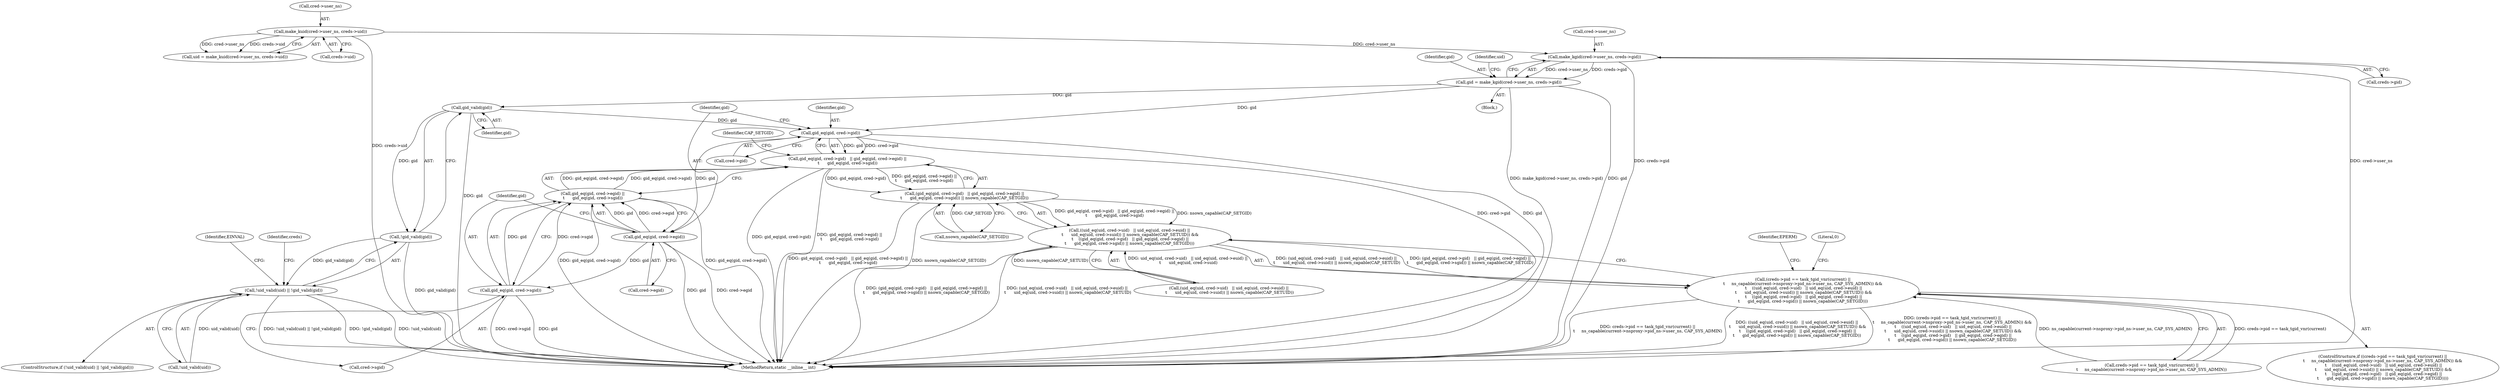 digraph "0_linux_92f28d973cce45ef5823209aab3138eb45d8b349@pointer" {
"1000120" [label="(Call,make_kgid(cred->user_ns, creds->gid))"];
"1000110" [label="(Call,make_kuid(cred->user_ns, creds->uid))"];
"1000118" [label="(Call,gid = make_kgid(cred->user_ns, creds->gid))"];
"1000133" [label="(Call,gid_valid(gid))"];
"1000132" [label="(Call,!gid_valid(gid))"];
"1000128" [label="(Call,!uid_valid(uid) || !gid_valid(gid))"];
"1000179" [label="(Call,gid_eq(gid, cred->gid))"];
"1000178" [label="(Call,gid_eq(gid, cred->gid)   || gid_eq(gid, cred->egid) ||\n\t      gid_eq(gid, cred->sgid))"];
"1000177" [label="(Call,(gid_eq(gid, cred->gid)   || gid_eq(gid, cred->egid) ||\n\t      gid_eq(gid, cred->sgid)) || nsown_capable(CAP_SETGID))"];
"1000156" [label="(Call,((uid_eq(uid, cred->uid)   || uid_eq(uid, cred->euid) ||\n \t      uid_eq(uid, cred->suid)) || nsown_capable(CAP_SETUID)) &&\n \t    ((gid_eq(gid, cred->gid)   || gid_eq(gid, cred->egid) ||\n\t      gid_eq(gid, cred->sgid)) || nsown_capable(CAP_SETGID)))"];
"1000139" [label="(Call,(creds->pid == task_tgid_vnr(current) ||\n\t     ns_capable(current->nsproxy->pid_ns->user_ns, CAP_SYS_ADMIN)) &&\n \t    ((uid_eq(uid, cred->uid)   || uid_eq(uid, cred->euid) ||\n \t      uid_eq(uid, cred->suid)) || nsown_capable(CAP_SETUID)) &&\n \t    ((gid_eq(gid, cred->gid)   || gid_eq(gid, cred->egid) ||\n\t      gid_eq(gid, cred->sgid)) || nsown_capable(CAP_SETGID)))"];
"1000185" [label="(Call,gid_eq(gid, cred->egid))"];
"1000184" [label="(Call,gid_eq(gid, cred->egid) ||\n\t      gid_eq(gid, cred->sgid))"];
"1000190" [label="(Call,gid_eq(gid, cred->sgid))"];
"1000138" [label="(ControlStructure,if ((creds->pid == task_tgid_vnr(current) ||\n\t     ns_capable(current->nsproxy->pid_ns->user_ns, CAP_SYS_ADMIN)) &&\n \t    ((uid_eq(uid, cred->uid)   || uid_eq(uid, cred->euid) ||\n \t      uid_eq(uid, cred->suid)) || nsown_capable(CAP_SETUID)) &&\n \t    ((gid_eq(gid, cred->gid)   || gid_eq(gid, cred->egid) ||\n\t      gid_eq(gid, cred->sgid)) || nsown_capable(CAP_SETGID))))"];
"1000191" [label="(Identifier,gid)"];
"1000203" [label="(MethodReturn,static __inline__ int)"];
"1000180" [label="(Identifier,gid)"];
"1000195" [label="(Call,nsown_capable(CAP_SETGID))"];
"1000202" [label="(Identifier,EPERM)"];
"1000156" [label="(Call,((uid_eq(uid, cred->uid)   || uid_eq(uid, cred->euid) ||\n \t      uid_eq(uid, cred->suid)) || nsown_capable(CAP_SETUID)) &&\n \t    ((gid_eq(gid, cred->gid)   || gid_eq(gid, cred->egid) ||\n\t      gid_eq(gid, cred->sgid)) || nsown_capable(CAP_SETGID)))"];
"1000177" [label="(Call,(gid_eq(gid, cred->gid)   || gid_eq(gid, cred->egid) ||\n\t      gid_eq(gid, cred->sgid)) || nsown_capable(CAP_SETGID))"];
"1000157" [label="(Call,(uid_eq(uid, cred->uid)   || uid_eq(uid, cred->euid) ||\n \t      uid_eq(uid, cred->suid)) || nsown_capable(CAP_SETUID))"];
"1000127" [label="(ControlStructure,if (!uid_valid(uid) || !gid_valid(gid)))"];
"1000179" [label="(Call,gid_eq(gid, cred->gid))"];
"1000114" [label="(Call,creds->uid)"];
"1000181" [label="(Call,cred->gid)"];
"1000190" [label="(Call,gid_eq(gid, cred->sgid))"];
"1000129" [label="(Call,!uid_valid(uid))"];
"1000110" [label="(Call,make_kuid(cred->user_ns, creds->uid))"];
"1000187" [label="(Call,cred->egid)"];
"1000119" [label="(Identifier,gid)"];
"1000124" [label="(Call,creds->gid)"];
"1000199" [label="(Literal,0)"];
"1000192" [label="(Call,cred->sgid)"];
"1000184" [label="(Call,gid_eq(gid, cred->egid) ||\n\t      gid_eq(gid, cred->sgid))"];
"1000178" [label="(Call,gid_eq(gid, cred->gid)   || gid_eq(gid, cred->egid) ||\n\t      gid_eq(gid, cred->sgid))"];
"1000185" [label="(Call,gid_eq(gid, cred->egid))"];
"1000120" [label="(Call,make_kgid(cred->user_ns, creds->gid))"];
"1000108" [label="(Call,uid = make_kuid(cred->user_ns, creds->uid))"];
"1000131" [label="(Identifier,uid)"];
"1000140" [label="(Call,creds->pid == task_tgid_vnr(current) ||\n\t     ns_capable(current->nsproxy->pid_ns->user_ns, CAP_SYS_ADMIN))"];
"1000134" [label="(Identifier,gid)"];
"1000121" [label="(Call,cred->user_ns)"];
"1000132" [label="(Call,!gid_valid(gid))"];
"1000143" [label="(Identifier,creds)"];
"1000133" [label="(Call,gid_valid(gid))"];
"1000102" [label="(Block,)"];
"1000128" [label="(Call,!uid_valid(uid) || !gid_valid(gid))"];
"1000139" [label="(Call,(creds->pid == task_tgid_vnr(current) ||\n\t     ns_capable(current->nsproxy->pid_ns->user_ns, CAP_SYS_ADMIN)) &&\n \t    ((uid_eq(uid, cred->uid)   || uid_eq(uid, cred->euid) ||\n \t      uid_eq(uid, cred->suid)) || nsown_capable(CAP_SETUID)) &&\n \t    ((gid_eq(gid, cred->gid)   || gid_eq(gid, cred->egid) ||\n\t      gid_eq(gid, cred->sgid)) || nsown_capable(CAP_SETGID)))"];
"1000111" [label="(Call,cred->user_ns)"];
"1000186" [label="(Identifier,gid)"];
"1000118" [label="(Call,gid = make_kgid(cred->user_ns, creds->gid))"];
"1000137" [label="(Identifier,EINVAL)"];
"1000196" [label="(Identifier,CAP_SETGID)"];
"1000120" -> "1000118"  [label="AST: "];
"1000120" -> "1000124"  [label="CFG: "];
"1000121" -> "1000120"  [label="AST: "];
"1000124" -> "1000120"  [label="AST: "];
"1000118" -> "1000120"  [label="CFG: "];
"1000120" -> "1000203"  [label="DDG: cred->user_ns"];
"1000120" -> "1000203"  [label="DDG: creds->gid"];
"1000120" -> "1000118"  [label="DDG: cred->user_ns"];
"1000120" -> "1000118"  [label="DDG: creds->gid"];
"1000110" -> "1000120"  [label="DDG: cred->user_ns"];
"1000110" -> "1000108"  [label="AST: "];
"1000110" -> "1000114"  [label="CFG: "];
"1000111" -> "1000110"  [label="AST: "];
"1000114" -> "1000110"  [label="AST: "];
"1000108" -> "1000110"  [label="CFG: "];
"1000110" -> "1000203"  [label="DDG: creds->uid"];
"1000110" -> "1000108"  [label="DDG: cred->user_ns"];
"1000110" -> "1000108"  [label="DDG: creds->uid"];
"1000118" -> "1000102"  [label="AST: "];
"1000119" -> "1000118"  [label="AST: "];
"1000131" -> "1000118"  [label="CFG: "];
"1000118" -> "1000203"  [label="DDG: gid"];
"1000118" -> "1000203"  [label="DDG: make_kgid(cred->user_ns, creds->gid)"];
"1000118" -> "1000133"  [label="DDG: gid"];
"1000118" -> "1000179"  [label="DDG: gid"];
"1000133" -> "1000132"  [label="AST: "];
"1000133" -> "1000134"  [label="CFG: "];
"1000134" -> "1000133"  [label="AST: "];
"1000132" -> "1000133"  [label="CFG: "];
"1000133" -> "1000203"  [label="DDG: gid"];
"1000133" -> "1000132"  [label="DDG: gid"];
"1000133" -> "1000179"  [label="DDG: gid"];
"1000132" -> "1000128"  [label="AST: "];
"1000128" -> "1000132"  [label="CFG: "];
"1000132" -> "1000203"  [label="DDG: gid_valid(gid)"];
"1000132" -> "1000128"  [label="DDG: gid_valid(gid)"];
"1000128" -> "1000127"  [label="AST: "];
"1000128" -> "1000129"  [label="CFG: "];
"1000129" -> "1000128"  [label="AST: "];
"1000137" -> "1000128"  [label="CFG: "];
"1000143" -> "1000128"  [label="CFG: "];
"1000128" -> "1000203"  [label="DDG: !gid_valid(gid)"];
"1000128" -> "1000203"  [label="DDG: !uid_valid(uid)"];
"1000128" -> "1000203"  [label="DDG: !uid_valid(uid) || !gid_valid(gid)"];
"1000129" -> "1000128"  [label="DDG: uid_valid(uid)"];
"1000179" -> "1000178"  [label="AST: "];
"1000179" -> "1000181"  [label="CFG: "];
"1000180" -> "1000179"  [label="AST: "];
"1000181" -> "1000179"  [label="AST: "];
"1000186" -> "1000179"  [label="CFG: "];
"1000178" -> "1000179"  [label="CFG: "];
"1000179" -> "1000203"  [label="DDG: cred->gid"];
"1000179" -> "1000203"  [label="DDG: gid"];
"1000179" -> "1000178"  [label="DDG: gid"];
"1000179" -> "1000178"  [label="DDG: cred->gid"];
"1000179" -> "1000185"  [label="DDG: gid"];
"1000178" -> "1000177"  [label="AST: "];
"1000178" -> "1000184"  [label="CFG: "];
"1000184" -> "1000178"  [label="AST: "];
"1000196" -> "1000178"  [label="CFG: "];
"1000177" -> "1000178"  [label="CFG: "];
"1000178" -> "1000203"  [label="DDG: gid_eq(gid, cred->gid)"];
"1000178" -> "1000203"  [label="DDG: gid_eq(gid, cred->egid) ||\n\t      gid_eq(gid, cred->sgid)"];
"1000178" -> "1000177"  [label="DDG: gid_eq(gid, cred->gid)"];
"1000178" -> "1000177"  [label="DDG: gid_eq(gid, cred->egid) ||\n\t      gid_eq(gid, cred->sgid)"];
"1000184" -> "1000178"  [label="DDG: gid_eq(gid, cred->egid)"];
"1000184" -> "1000178"  [label="DDG: gid_eq(gid, cred->sgid)"];
"1000177" -> "1000156"  [label="AST: "];
"1000177" -> "1000195"  [label="CFG: "];
"1000195" -> "1000177"  [label="AST: "];
"1000156" -> "1000177"  [label="CFG: "];
"1000177" -> "1000203"  [label="DDG: gid_eq(gid, cred->gid)   || gid_eq(gid, cred->egid) ||\n\t      gid_eq(gid, cred->sgid)"];
"1000177" -> "1000203"  [label="DDG: nsown_capable(CAP_SETGID)"];
"1000177" -> "1000156"  [label="DDG: gid_eq(gid, cred->gid)   || gid_eq(gid, cred->egid) ||\n\t      gid_eq(gid, cred->sgid)"];
"1000177" -> "1000156"  [label="DDG: nsown_capable(CAP_SETGID)"];
"1000195" -> "1000177"  [label="DDG: CAP_SETGID"];
"1000156" -> "1000139"  [label="AST: "];
"1000156" -> "1000157"  [label="CFG: "];
"1000157" -> "1000156"  [label="AST: "];
"1000139" -> "1000156"  [label="CFG: "];
"1000156" -> "1000203"  [label="DDG: (uid_eq(uid, cred->uid)   || uid_eq(uid, cred->euid) ||\n \t      uid_eq(uid, cred->suid)) || nsown_capable(CAP_SETUID)"];
"1000156" -> "1000203"  [label="DDG: (gid_eq(gid, cred->gid)   || gid_eq(gid, cred->egid) ||\n\t      gid_eq(gid, cred->sgid)) || nsown_capable(CAP_SETGID)"];
"1000156" -> "1000139"  [label="DDG: (uid_eq(uid, cred->uid)   || uid_eq(uid, cred->euid) ||\n \t      uid_eq(uid, cred->suid)) || nsown_capable(CAP_SETUID)"];
"1000156" -> "1000139"  [label="DDG: (gid_eq(gid, cred->gid)   || gid_eq(gid, cred->egid) ||\n\t      gid_eq(gid, cred->sgid)) || nsown_capable(CAP_SETGID)"];
"1000157" -> "1000156"  [label="DDG: uid_eq(uid, cred->uid)   || uid_eq(uid, cred->euid) ||\n \t      uid_eq(uid, cred->suid)"];
"1000157" -> "1000156"  [label="DDG: nsown_capable(CAP_SETUID)"];
"1000139" -> "1000138"  [label="AST: "];
"1000139" -> "1000140"  [label="CFG: "];
"1000140" -> "1000139"  [label="AST: "];
"1000199" -> "1000139"  [label="CFG: "];
"1000202" -> "1000139"  [label="CFG: "];
"1000139" -> "1000203"  [label="DDG: (creds->pid == task_tgid_vnr(current) ||\n\t     ns_capable(current->nsproxy->pid_ns->user_ns, CAP_SYS_ADMIN)) &&\n \t    ((uid_eq(uid, cred->uid)   || uid_eq(uid, cred->euid) ||\n \t      uid_eq(uid, cred->suid)) || nsown_capable(CAP_SETUID)) &&\n \t    ((gid_eq(gid, cred->gid)   || gid_eq(gid, cred->egid) ||\n\t      gid_eq(gid, cred->sgid)) || nsown_capable(CAP_SETGID))"];
"1000139" -> "1000203"  [label="DDG: creds->pid == task_tgid_vnr(current) ||\n\t     ns_capable(current->nsproxy->pid_ns->user_ns, CAP_SYS_ADMIN)"];
"1000139" -> "1000203"  [label="DDG: ((uid_eq(uid, cred->uid)   || uid_eq(uid, cred->euid) ||\n \t      uid_eq(uid, cred->suid)) || nsown_capable(CAP_SETUID)) &&\n \t    ((gid_eq(gid, cred->gid)   || gid_eq(gid, cred->egid) ||\n\t      gid_eq(gid, cred->sgid)) || nsown_capable(CAP_SETGID))"];
"1000140" -> "1000139"  [label="DDG: creds->pid == task_tgid_vnr(current)"];
"1000140" -> "1000139"  [label="DDG: ns_capable(current->nsproxy->pid_ns->user_ns, CAP_SYS_ADMIN)"];
"1000185" -> "1000184"  [label="AST: "];
"1000185" -> "1000187"  [label="CFG: "];
"1000186" -> "1000185"  [label="AST: "];
"1000187" -> "1000185"  [label="AST: "];
"1000191" -> "1000185"  [label="CFG: "];
"1000184" -> "1000185"  [label="CFG: "];
"1000185" -> "1000203"  [label="DDG: gid"];
"1000185" -> "1000203"  [label="DDG: cred->egid"];
"1000185" -> "1000184"  [label="DDG: gid"];
"1000185" -> "1000184"  [label="DDG: cred->egid"];
"1000185" -> "1000190"  [label="DDG: gid"];
"1000184" -> "1000190"  [label="CFG: "];
"1000190" -> "1000184"  [label="AST: "];
"1000184" -> "1000203"  [label="DDG: gid_eq(gid, cred->egid)"];
"1000184" -> "1000203"  [label="DDG: gid_eq(gid, cred->sgid)"];
"1000190" -> "1000184"  [label="DDG: gid"];
"1000190" -> "1000184"  [label="DDG: cred->sgid"];
"1000190" -> "1000192"  [label="CFG: "];
"1000191" -> "1000190"  [label="AST: "];
"1000192" -> "1000190"  [label="AST: "];
"1000190" -> "1000203"  [label="DDG: gid"];
"1000190" -> "1000203"  [label="DDG: cred->sgid"];
}
